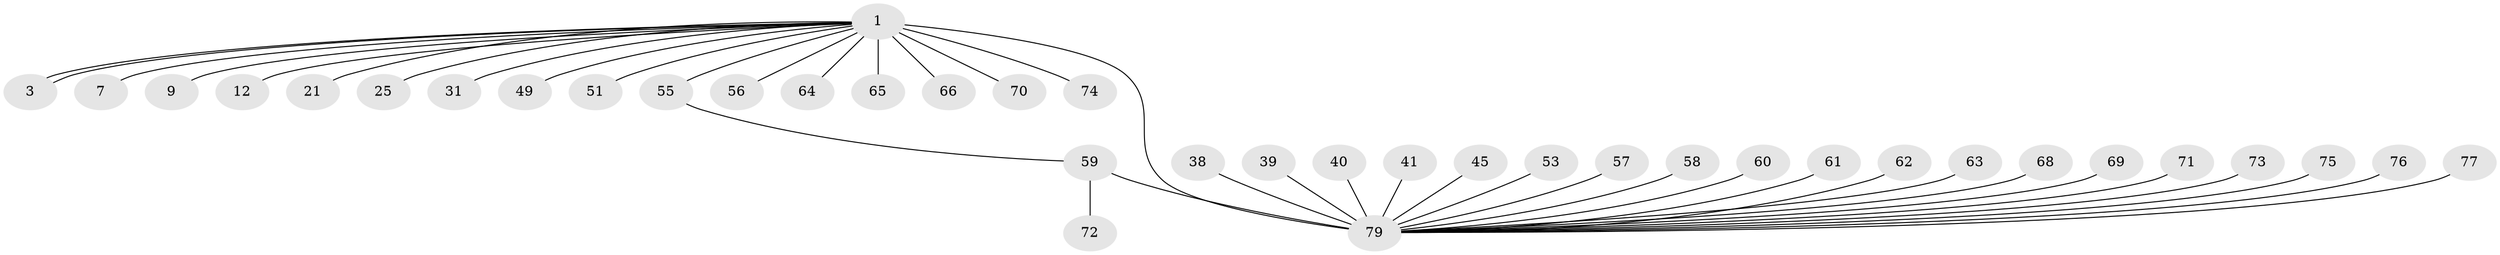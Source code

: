 // original degree distribution, {35: 0.012658227848101266, 2: 0.27848101265822783, 3: 0.08860759493670886, 9: 0.012658227848101266, 1: 0.4936708860759494, 10: 0.02531645569620253, 7: 0.0379746835443038, 6: 0.02531645569620253, 5: 0.012658227848101266, 4: 0.012658227848101266}
// Generated by graph-tools (version 1.1) at 2025/51/03/04/25 21:51:50]
// undirected, 39 vertices, 40 edges
graph export_dot {
graph [start="1"]
  node [color=gray90,style=filled];
  1;
  3;
  7;
  9;
  12;
  21;
  25 [super="+2+22"];
  31;
  38;
  39;
  40;
  41;
  45 [super="+19"];
  49 [super="+37"];
  51;
  53;
  55;
  56;
  57;
  58;
  59 [super="+50+13"];
  60;
  61;
  62;
  63;
  64;
  65;
  66 [super="+4"];
  68 [super="+52"];
  69;
  70;
  71 [super="+42"];
  72 [super="+23"];
  73;
  74;
  75;
  76;
  77;
  79 [super="+18+67+78+24+32+33+35"];
  1 -- 3;
  1 -- 3;
  1 -- 7;
  1 -- 9;
  1 -- 12;
  1 -- 21;
  1 -- 31;
  1 -- 51;
  1 -- 55;
  1 -- 56;
  1 -- 64;
  1 -- 65;
  1 -- 70;
  1 -- 74;
  1 -- 79 [weight=12];
  1 -- 25 [weight=2];
  1 -- 66;
  1 -- 49 [weight=2];
  38 -- 79;
  39 -- 79;
  40 -- 79;
  41 -- 79;
  45 -- 79;
  53 -- 79;
  55 -- 59;
  57 -- 79 [weight=2];
  58 -- 79;
  59 -- 72 [weight=3];
  59 -- 79 [weight=3];
  60 -- 79;
  61 -- 79;
  62 -- 79;
  63 -- 79;
  68 -- 79 [weight=2];
  69 -- 79;
  71 -- 79;
  73 -- 79;
  75 -- 79;
  76 -- 79;
  77 -- 79;
}
